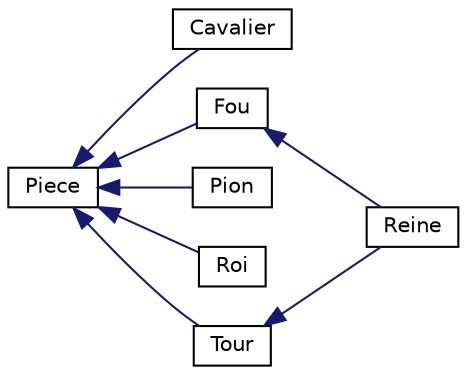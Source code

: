 digraph "Graphe hiérarchique des classes"
{
 // LATEX_PDF_SIZE
  edge [fontname="Helvetica",fontsize="10",labelfontname="Helvetica",labelfontsize="10"];
  node [fontname="Helvetica",fontsize="10",shape=record];
  rankdir="LR";
  Node0 [label="Piece",height=0.2,width=0.4,color="black", fillcolor="white", style="filled",URL="$class_piece.html",tooltip="Cette classe met en place le type abstrait Piece, à partir duquel toutes les pièces vont être dérivée..."];
  Node0 -> Node1 [dir="back",color="midnightblue",fontsize="10",style="solid",fontname="Helvetica"];
  Node1 [label="Cavalier",height=0.2,width=0.4,color="black", fillcolor="white", style="filled",URL="$class_cavalier.html",tooltip="Cette classe met en place la classe Cavalier, elle permet de représenter les cavaliers et leurs mouve..."];
  Node0 -> Node2 [dir="back",color="midnightblue",fontsize="10",style="solid",fontname="Helvetica"];
  Node2 [label="Fou",height=0.2,width=0.4,color="black", fillcolor="white", style="filled",URL="$class_fou.html",tooltip="Cette classe met en place le type Fou, pour représenter et manipuler les fou. La classe Piece est vir..."];
  Node2 -> Node3 [dir="back",color="midnightblue",fontsize="10",style="solid",fontname="Helvetica"];
  Node3 [label="Reine",height=0.2,width=0.4,color="black", fillcolor="white", style="filled",URL="$class_reine.html",tooltip="Cette classe met en place la classe Reine, elle permet de représenter la reine et ses mouvements...."];
  Node0 -> Node4 [dir="back",color="midnightblue",fontsize="10",style="solid",fontname="Helvetica"];
  Node4 [label="Pion",height=0.2,width=0.4,color="black", fillcolor="white", style="filled",URL="$class_pion.html",tooltip="Cette classe met en place la classe Pion, elle permet de représenter les pions et leurs mouvements."];
  Node0 -> Node5 [dir="back",color="midnightblue",fontsize="10",style="solid",fontname="Helvetica"];
  Node5 [label="Roi",height=0.2,width=0.4,color="black", fillcolor="white", style="filled",URL="$class_roi.html",tooltip="Cette classe met en place la classe Roi, elle permet de représenter le roi et ses mouvements."];
  Node0 -> Node6 [dir="back",color="midnightblue",fontsize="10",style="solid",fontname="Helvetica"];
  Node6 [label="Tour",height=0.2,width=0.4,color="black", fillcolor="white", style="filled",URL="$class_tour.html",tooltip="Cette classe met en place le type Tour, pour représenter et manipuler les tours. La classe Piece est ..."];
  Node6 -> Node3 [dir="back",color="midnightblue",fontsize="10",style="solid",fontname="Helvetica"];
}
